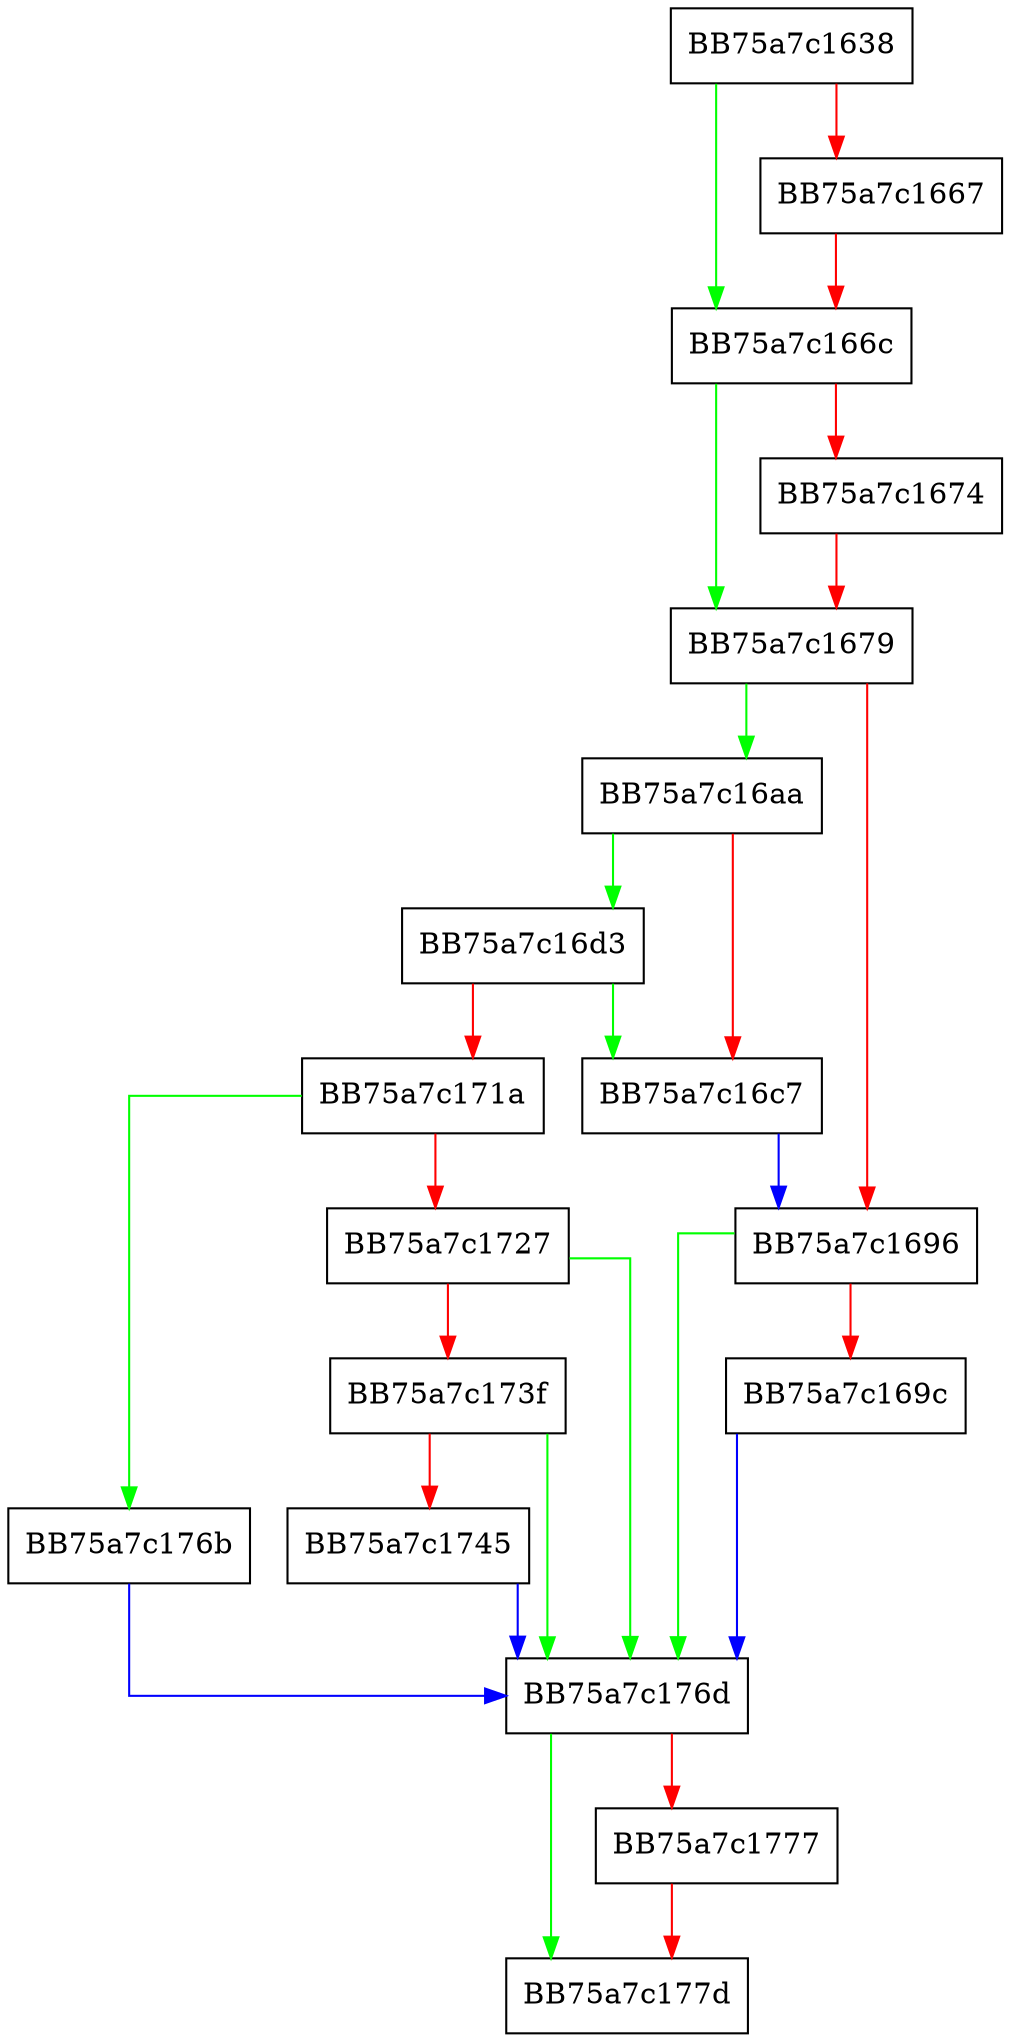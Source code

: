 digraph SetPrivilegeState {
  node [shape="box"];
  graph [splines=ortho];
  BB75a7c1638 -> BB75a7c166c [color="green"];
  BB75a7c1638 -> BB75a7c1667 [color="red"];
  BB75a7c1667 -> BB75a7c166c [color="red"];
  BB75a7c166c -> BB75a7c1679 [color="green"];
  BB75a7c166c -> BB75a7c1674 [color="red"];
  BB75a7c1674 -> BB75a7c1679 [color="red"];
  BB75a7c1679 -> BB75a7c16aa [color="green"];
  BB75a7c1679 -> BB75a7c1696 [color="red"];
  BB75a7c1696 -> BB75a7c176d [color="green"];
  BB75a7c1696 -> BB75a7c169c [color="red"];
  BB75a7c169c -> BB75a7c176d [color="blue"];
  BB75a7c16aa -> BB75a7c16d3 [color="green"];
  BB75a7c16aa -> BB75a7c16c7 [color="red"];
  BB75a7c16c7 -> BB75a7c1696 [color="blue"];
  BB75a7c16d3 -> BB75a7c16c7 [color="green"];
  BB75a7c16d3 -> BB75a7c171a [color="red"];
  BB75a7c171a -> BB75a7c176b [color="green"];
  BB75a7c171a -> BB75a7c1727 [color="red"];
  BB75a7c1727 -> BB75a7c176d [color="green"];
  BB75a7c1727 -> BB75a7c173f [color="red"];
  BB75a7c173f -> BB75a7c176d [color="green"];
  BB75a7c173f -> BB75a7c1745 [color="red"];
  BB75a7c1745 -> BB75a7c176d [color="blue"];
  BB75a7c176b -> BB75a7c176d [color="blue"];
  BB75a7c176d -> BB75a7c177d [color="green"];
  BB75a7c176d -> BB75a7c1777 [color="red"];
  BB75a7c1777 -> BB75a7c177d [color="red"];
}